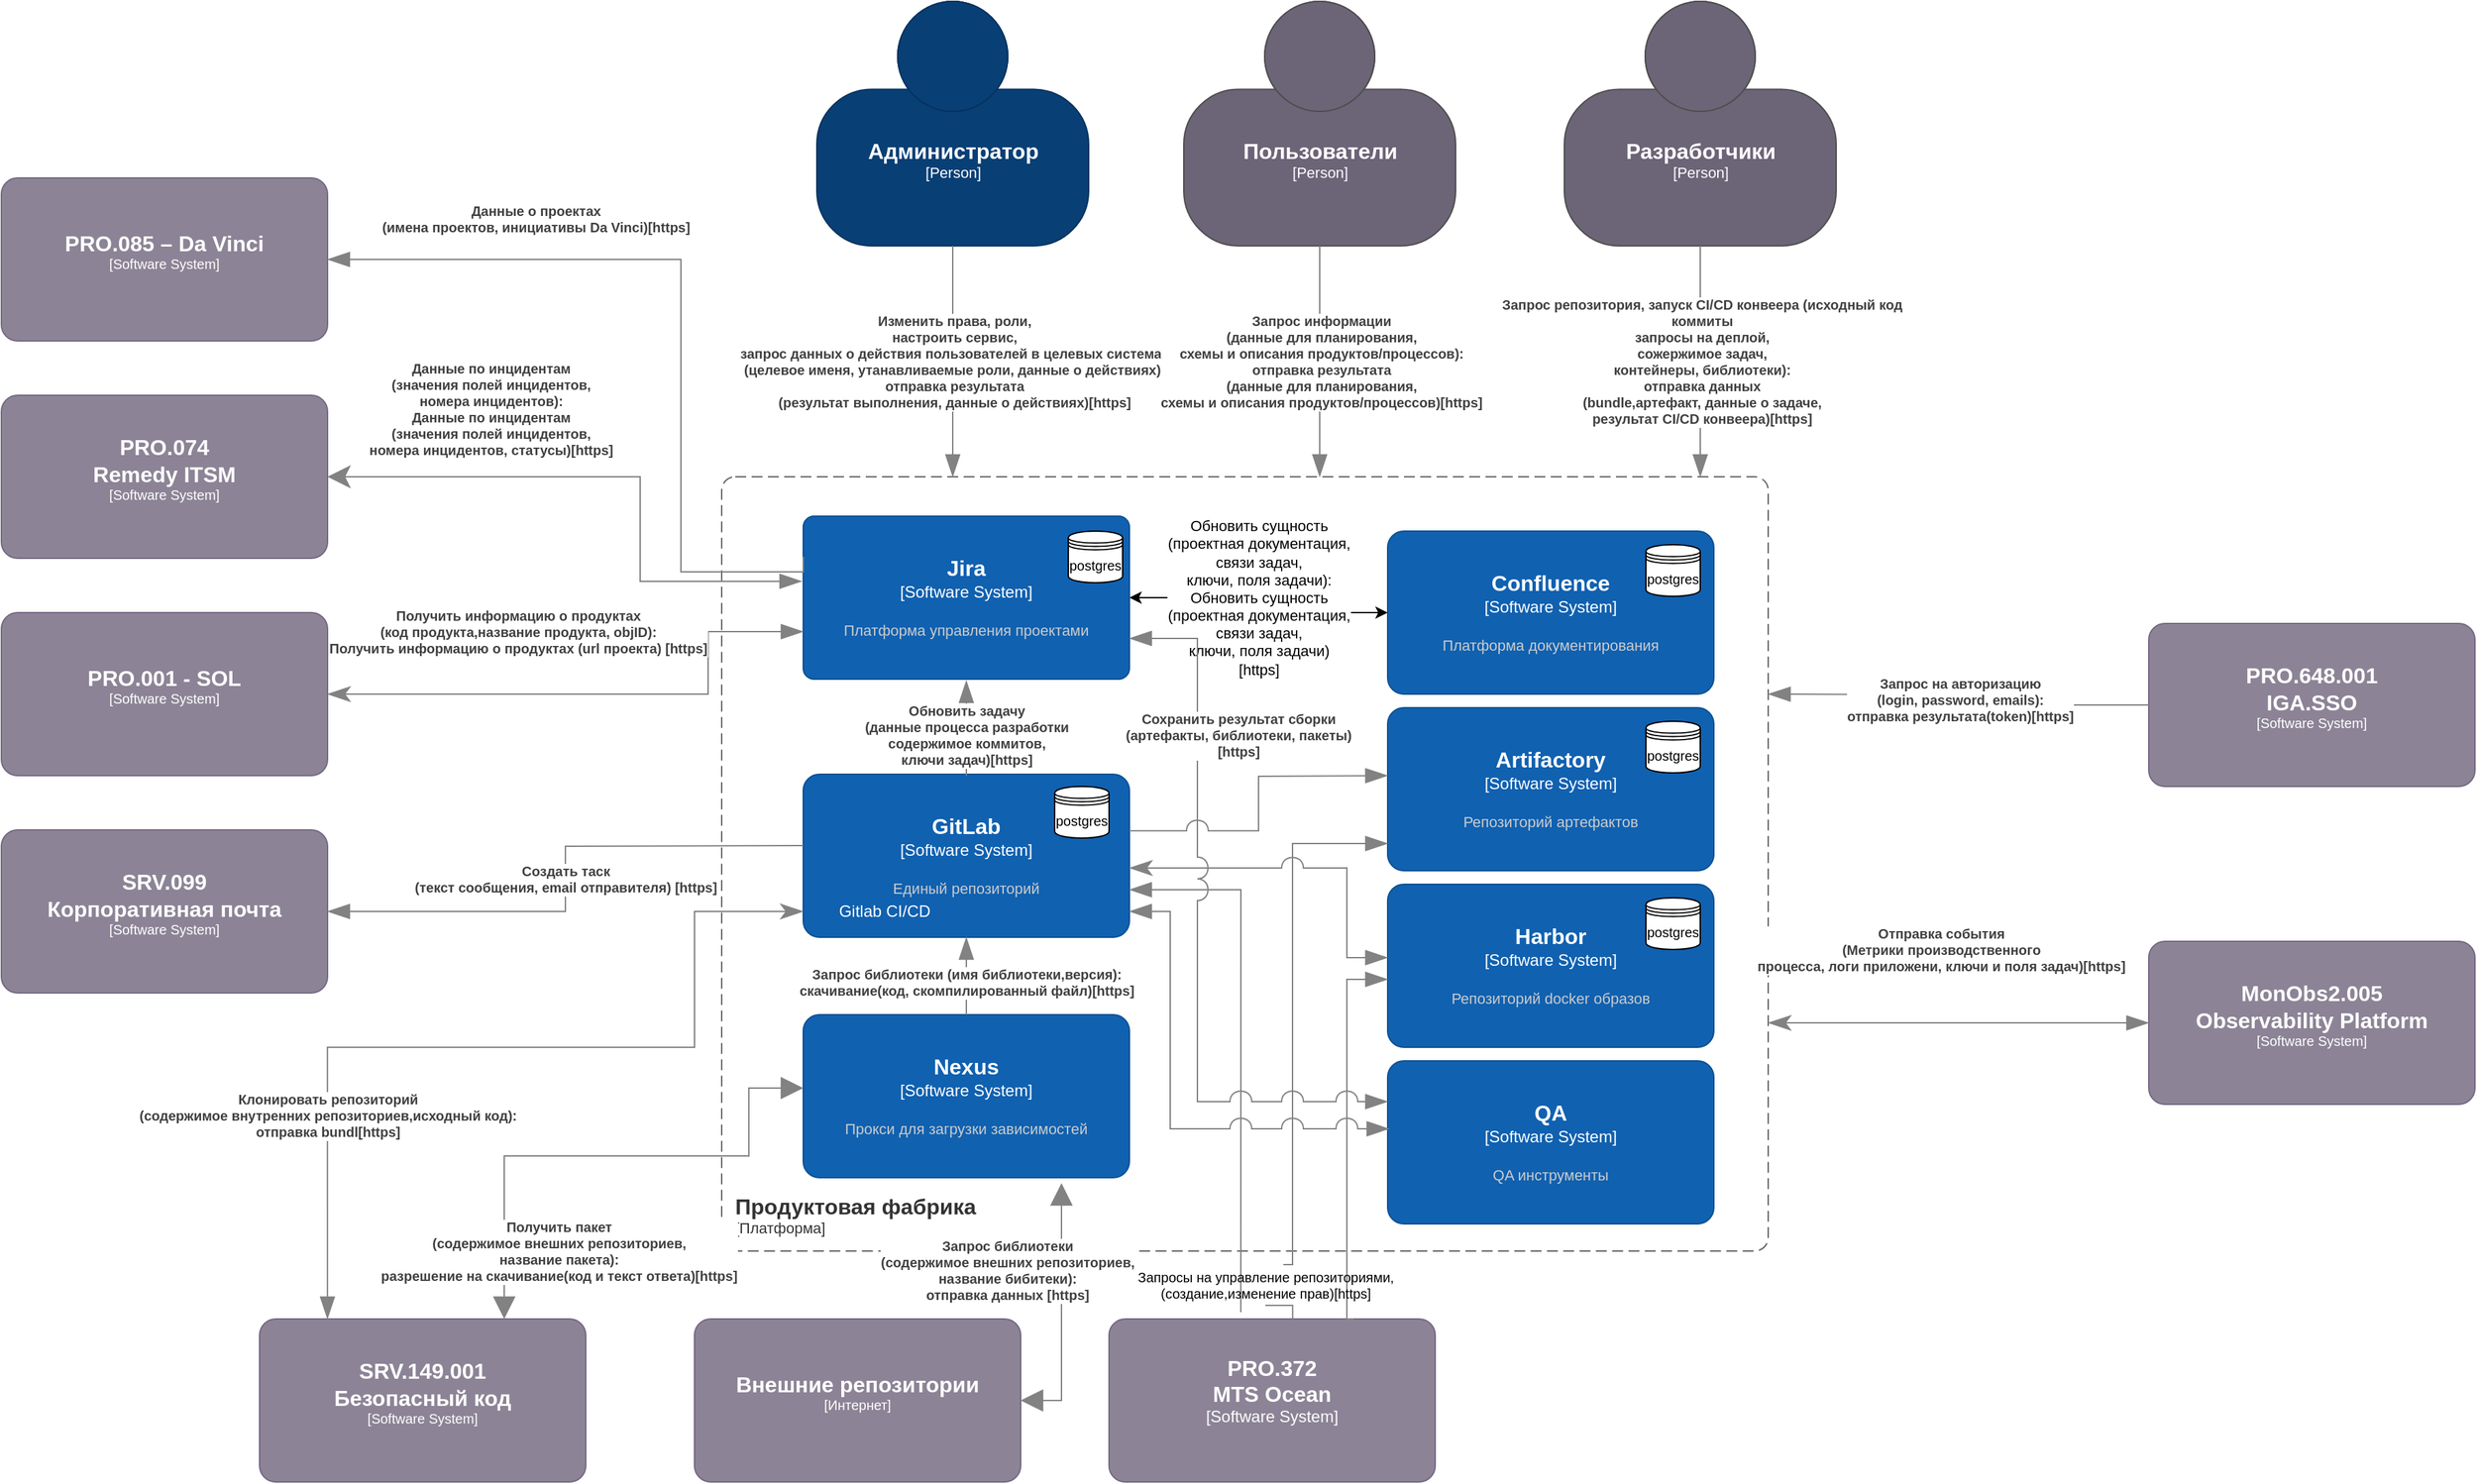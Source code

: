 <mxfile version="15.2.7" type="device"><diagram id="bdyjVua_22HQiuQ1hmFC" name="Страница 1"><mxGraphModel dx="3600" dy="2315" grid="1" gridSize="10" guides="1" tooltips="1" connect="1" arrows="1" fold="1" page="1" pageScale="1" pageWidth="1169" pageHeight="827" math="0" shadow="0"><root><mxCell id="0"/><mxCell id="1" parent="0"/><mxCell id="v95zOFa05S6d8p-nuUvl-1" style="edgeStyle=orthogonalEdgeStyle;rounded=0;orthogonalLoop=1;jettySize=auto;html=1;exitX=1;exitY=0.5;exitDx=0;exitDy=0;exitPerimeter=0;entryX=0;entryY=0.5;entryDx=0;entryDy=0;entryPerimeter=0;startArrow=classic;startFill=1;" parent="1" source="v95zOFa05S6d8p-nuUvl-3" target="v95zOFa05S6d8p-nuUvl-4" edge="1"><mxGeometry relative="1" as="geometry"/></mxCell><mxCell id="v95zOFa05S6d8p-nuUvl-2" value="Обновить сущность&lt;br&gt;(проектная документация,&lt;br&gt;связи задач,&lt;br&gt;ключи, поля задачи):&lt;br&gt;Обновить сущность&lt;br&gt;(проектная документация,&lt;br&gt;связи задач,&lt;br&gt;ключи, поля задачи)&lt;br&gt;[https]" style="edgeLabel;html=1;align=center;verticalAlign=middle;resizable=0;points=[];" parent="v95zOFa05S6d8p-nuUvl-1" vertex="1" connectable="0"><mxGeometry x="-0.258" y="1" relative="1" as="geometry"><mxPoint x="20" y="1" as="offset"/></mxGeometry></mxCell><object placeholders="1" c4Name="Jira" c4Type="Software System" c4Description="Платформа управления проектами" label="&lt;font style=&quot;font-size: 16px&quot;&gt;&lt;b&gt;%c4Name%&lt;/b&gt;&lt;/font&gt;&lt;div&gt;[%c4Type%]&lt;/div&gt;&lt;br&gt;&lt;div&gt;&lt;font style=&quot;font-size: 11px&quot;&gt;&lt;font color=&quot;#cccccc&quot;&gt;%c4Description%&lt;/font&gt;&lt;/div&gt;" id="v95zOFa05S6d8p-nuUvl-3"><mxCell style="rounded=1;whiteSpace=wrap;html=1;labelBackgroundColor=none;fillColor=#1061B0;fontColor=#ffffff;align=center;arcSize=16;strokeColor=#0D5091;metaEdit=1;resizable=0;points=[[0.25,0,0],[0.5,0,0],[0.75,0,0],[1,0.25,0],[1,0.5,0],[1,0.75,0],[0.75,1,0],[0.5,1,0],[0.25,1,0],[0,0.75,0],[0,0.5,0],[0,0.25,0]];imageWidth=24;absoluteArcSize=1;" parent="1" vertex="1"><mxGeometry x="240" y="169" width="240" height="120" as="geometry"/></mxCell></object><object placeholders="1" c4Name="Confluence" c4Type="Software System" c4Description="Платформа документирования" label="&lt;font style=&quot;font-size: 16px&quot;&gt;&lt;b&gt;%c4Name%&lt;/b&gt;&lt;/font&gt;&lt;div&gt;[%c4Type%]&lt;/div&gt;&lt;br&gt;&lt;div&gt;&lt;font style=&quot;font-size: 11px&quot;&gt;&lt;font color=&quot;#cccccc&quot;&gt;%c4Description%&lt;/font&gt;&lt;/div&gt;" id="v95zOFa05S6d8p-nuUvl-4"><mxCell style="rounded=1;whiteSpace=wrap;html=1;labelBackgroundColor=none;fillColor=#1061B0;fontColor=#ffffff;align=center;arcSize=10;strokeColor=#0D5091;metaEdit=1;resizable=0;points=[[0.25,0,0],[0.5,0,0],[0.75,0,0],[1,0.25,0],[1,0.5,0],[1,0.75,0],[0.75,1,0],[0.5,1,0],[0.25,1,0],[0,0.75,0],[0,0.5,0],[0,0.25,0]];" parent="1" vertex="1"><mxGeometry x="670" y="180" width="240" height="120" as="geometry"/></mxCell></object><object placeholders="1" c4Name="GitLab" c4Type="Software System" c4Description="Единый репозиторий" label="&lt;font style=&quot;font-size: 16px&quot;&gt;&lt;b&gt;%c4Name%&lt;/b&gt;&lt;/font&gt;&lt;div&gt;[%c4Type%]&lt;/div&gt;&lt;br&gt;&lt;div&gt;&lt;font style=&quot;font-size: 11px&quot;&gt;&lt;font color=&quot;#cccccc&quot;&gt;%c4Description%&lt;/font&gt;&lt;/div&gt;" id="v95zOFa05S6d8p-nuUvl-5"><mxCell style="rounded=1;whiteSpace=wrap;html=1;labelBackgroundColor=none;fillColor=#1061B0;fontColor=#ffffff;align=center;arcSize=10;strokeColor=#0D5091;metaEdit=1;resizable=0;points=[[0.25,0,0],[0.5,0,0],[0.75,0,0],[1,0.25,0],[1,0.5,0],[1,0.75,0],[0.75,1,0],[0.5,1,0],[0.25,1,0],[0,0.75,0],[0,0.5,0],[0,0.25,0]];" parent="1" vertex="1"><mxGeometry x="240" y="359" width="240" height="120" as="geometry"/></mxCell></object><object placeholders="1" c4Name="Artifactory" c4Type="Software System" c4Description="Репозиторий артефактов" label="&lt;font style=&quot;font-size: 16px&quot;&gt;&lt;b&gt;%c4Name%&lt;/b&gt;&lt;/font&gt;&lt;div&gt;[%c4Type%]&lt;/div&gt;&lt;br&gt;&lt;div&gt;&lt;font style=&quot;font-size: 11px&quot;&gt;&lt;font color=&quot;#cccccc&quot;&gt;%c4Description%&lt;/font&gt;&lt;/div&gt;" id="v95zOFa05S6d8p-nuUvl-6"><mxCell style="rounded=1;whiteSpace=wrap;html=1;labelBackgroundColor=none;fillColor=#1061B0;fontColor=#ffffff;align=center;arcSize=10;strokeColor=#0D5091;metaEdit=1;resizable=0;points=[[0.25,0,0],[0.5,0,0],[0.75,0,0],[1,0.25,0],[1,0.5,0],[1,0.75,0],[0.75,1,0],[0.5,1,0],[0.25,1,0],[0,0.75,0],[0,0.5,0],[0,0.25,0]];" parent="1" vertex="1"><mxGeometry x="670" y="310" width="240" height="120" as="geometry"/></mxCell></object><object placeholders="1" c4Name="Nexus" c4Type="Software System" c4Description="Прокси для загрузки зависимостей" label="&lt;font style=&quot;font-size: 16px&quot;&gt;&lt;b&gt;%c4Name%&lt;/b&gt;&lt;/font&gt;&lt;div&gt;[%c4Type%]&lt;/div&gt;&lt;br&gt;&lt;div&gt;&lt;font style=&quot;font-size: 11px&quot;&gt;&lt;font color=&quot;#cccccc&quot;&gt;%c4Description%&lt;/font&gt;&lt;/div&gt;" id="v95zOFa05S6d8p-nuUvl-7"><mxCell style="rounded=1;whiteSpace=wrap;html=1;labelBackgroundColor=none;fillColor=#1061B0;fontColor=#ffffff;align=center;arcSize=10;strokeColor=#0D5091;metaEdit=1;resizable=0;points=[[0.25,0,0],[0.5,0,0],[0.75,0,0],[1,0.25,0],[1,0.5,0],[1,0.75,0],[0.75,1,0],[0.5,1,0],[0.25,1,0],[0,0.75,0],[0,0.5,0],[0,0.25,0]];" parent="1" vertex="1"><mxGeometry x="240" y="536" width="240" height="120" as="geometry"/></mxCell></object><object placeholders="1" c4Name="Harbor" c4Type="Software System" c4Description="Репозиторий docker образов" label="&lt;font style=&quot;font-size: 16px&quot;&gt;&lt;b&gt;%c4Name%&lt;/b&gt;&lt;/font&gt;&lt;div&gt;[%c4Type%]&lt;/div&gt;&lt;br&gt;&lt;div&gt;&lt;font style=&quot;font-size: 11px&quot;&gt;&lt;font color=&quot;#cccccc&quot;&gt;%c4Description%&lt;/font&gt;&lt;/div&gt;" id="v95zOFa05S6d8p-nuUvl-8"><mxCell style="rounded=1;whiteSpace=wrap;html=1;labelBackgroundColor=none;fillColor=#1061B0;fontColor=#ffffff;align=center;arcSize=10;strokeColor=#0D5091;metaEdit=1;resizable=0;points=[[0.25,0,0],[0.5,0,0],[0.75,0,0],[1,0.25,0],[1,0.5,0],[1,0.75,0],[0.75,1,0],[0.5,1,0],[0.25,1,0],[0,0.75,0],[0,0.5,0],[0,0.25,0]];" parent="1" vertex="1"><mxGeometry x="670" y="440" width="240" height="120" as="geometry"/></mxCell></object><object placeholders="1" c4Type="Relationship" c4Description="Запрос библиотеки (имя библиотеки,версия): &#10;скачивание(код, скомпилированный файл)[https]" label="&lt;div style=&quot;text-align: left&quot;&gt;&lt;div style=&quot;text-align: center&quot;&gt;&lt;b&gt;%c4Description%&lt;/b&gt;&lt;/div&gt;" id="v95zOFa05S6d8p-nuUvl-11"><mxCell style="endArrow=blockThin;html=1;fontSize=10;fontColor=#404040;strokeWidth=1;endFill=1;strokeColor=#828282;elbow=vertical;metaEdit=1;endSize=14;startSize=14;jumpStyle=arc;jumpSize=16;rounded=0;edgeStyle=orthogonalEdgeStyle;exitX=0.5;exitY=0;exitDx=0;exitDy=0;exitPerimeter=0;entryX=0.5;entryY=1;entryDx=0;entryDy=0;entryPerimeter=0;" parent="1" source="v95zOFa05S6d8p-nuUvl-7" target="v95zOFa05S6d8p-nuUvl-5" edge="1"><mxGeometry x="-0.161" width="240" relative="1" as="geometry"><mxPoint x="410" y="390" as="sourcePoint"/><mxPoint x="650" y="390" as="targetPoint"/><mxPoint as="offset"/></mxGeometry></mxCell></object><object placeholders="1" c4Name="Продуктовая фабрика" c4Type="SystemScopeBoundary" c4Application="Платформа" label="&lt;font style=&quot;font-size: 16px&quot;&gt;&lt;b&gt;&lt;div style=&quot;text-align: left&quot;&gt;%c4Name%&lt;/div&gt;&lt;/b&gt;&lt;/font&gt;&lt;div style=&quot;text-align: left&quot;&gt;[%c4Application%]&lt;/div&gt;" id="v95zOFa05S6d8p-nuUvl-12"><mxCell style="rounded=1;fontSize=11;whiteSpace=wrap;html=1;dashed=1;arcSize=20;fillColor=none;strokeColor=#666666;fontColor=#333333;labelBackgroundColor=none;align=left;verticalAlign=bottom;labelBorderColor=none;spacingTop=0;spacing=10;dashPattern=8 4;metaEdit=1;rotatable=0;perimeter=rectanglePerimeter;noLabel=0;labelPadding=0;allowArrows=0;connectable=0;expand=0;recursiveResize=0;editable=1;pointerEvents=0;absoluteArcSize=1;points=[[0.25,0,0],[0.5,0,0],[0.75,0,0],[1,0.25,0],[1,0.5,0],[1,0.75,0],[0.75,1,0],[0.5,1,0],[0.25,1,0],[0,0.75,0],[0,0.5,0],[0,0.25,0]];" parent="1" vertex="1"><mxGeometry x="180" y="140" width="770" height="570" as="geometry"/></mxCell></object><object placeholders="1" c4Name="PRO.372&#10;MTS Ocean" c4Type="Software System" c4Description="" label="&lt;font style=&quot;font-size: 16px&quot;&gt;&lt;b&gt;%c4Name%&lt;/b&gt;&lt;/font&gt;&lt;div&gt;[%c4Type%]&lt;/div&gt;&lt;br&gt;&lt;div&gt;&lt;font style=&quot;font-size: 11px&quot;&gt;&lt;font color=&quot;#cccccc&quot;&gt;%c4Description%&lt;/font&gt;&lt;/div&gt;" id="v95zOFa05S6d8p-nuUvl-13"><mxCell style="rounded=1;whiteSpace=wrap;html=1;labelBackgroundColor=none;fillColor=#8C8496;fontColor=#ffffff;align=center;arcSize=10;strokeColor=#736782;metaEdit=1;resizable=0;points=[[0.25,0,0],[0.5,0,0],[0.75,0,0],[1,0.25,0],[1,0.5,0],[1,0.75,0],[0.75,1,0],[0.5,1,0],[0.25,1,0],[0,0.75,0],[0,0.5,0],[0,0.25,0]];" parent="1" vertex="1"><mxGeometry x="465" y="760" width="240" height="120" as="geometry"/></mxCell></object><object placeholders="1" c4Type="Relationship" id="v95zOFa05S6d8p-nuUvl-14"><mxCell style="endArrow=blockThin;html=1;fontSize=10;fontColor=#404040;strokeWidth=1;endFill=1;strokeColor=#828282;elbow=vertical;metaEdit=1;endSize=14;startSize=14;jumpStyle=arc;jumpSize=16;rounded=0;edgeStyle=orthogonalEdgeStyle;exitX=0.404;exitY=-0.042;exitDx=0;exitDy=0;exitPerimeter=0;" parent="1" source="v95zOFa05S6d8p-nuUvl-13" target="v95zOFa05S6d8p-nuUvl-5" edge="1"><mxGeometry width="240" relative="1" as="geometry"><mxPoint x="410" y="760" as="sourcePoint"/><mxPoint x="650" y="760" as="targetPoint"/><Array as="points"><mxPoint x="562" y="444"/></Array></mxGeometry></mxCell></object><object placeholders="1" c4Type="Relationship" id="v95zOFa05S6d8p-nuUvl-15"><mxCell style="endArrow=blockThin;html=1;fontSize=10;fontColor=#404040;strokeWidth=1;endFill=1;strokeColor=#828282;elbow=vertical;metaEdit=1;endSize=14;startSize=14;jumpStyle=arc;jumpSize=16;rounded=0;edgeStyle=orthogonalEdgeStyle;exitX=0.563;exitY=0;exitDx=0;exitDy=0;exitPerimeter=0;startArrow=none;" parent="1" source="v95zOFa05S6d8p-nuUvl-17" edge="1"><mxGeometry width="240" relative="1" as="geometry"><mxPoint x="600" y="740" as="sourcePoint"/><mxPoint x="670" y="410" as="targetPoint"/><Array as="points"><mxPoint x="600" y="410"/></Array></mxGeometry></mxCell></object><object placeholders="1" c4Type="Relationship" id="v95zOFa05S6d8p-nuUvl-16"><mxCell style="endArrow=blockThin;html=1;fontSize=10;fontColor=#404040;strokeWidth=1;endFill=1;strokeColor=#828282;elbow=vertical;metaEdit=1;endSize=14;startSize=14;jumpStyle=arc;jumpSize=16;rounded=0;edgeStyle=orthogonalEdgeStyle;exitX=0.75;exitY=0;exitDx=0;exitDy=0;exitPerimeter=0;" parent="1" source="v95zOFa05S6d8p-nuUvl-13" edge="1"><mxGeometry width="240" relative="1" as="geometry"><mxPoint x="410" y="760" as="sourcePoint"/><mxPoint x="670" y="510" as="targetPoint"/><Array as="points"><mxPoint x="640" y="760"/><mxPoint x="640" y="510"/><mxPoint x="670" y="510"/></Array></mxGeometry></mxCell></object><object placeholders="1" c4Name="Внешние репозитории" c4Type="Интернет" c4Description="" label="&lt;font style=&quot;font-size: 16px&quot;&gt;&lt;b&gt;%c4Name%&lt;/b&gt;&lt;/font&gt;&lt;div&gt;[%c4Type%]&lt;/div&gt;&lt;br&gt;&lt;div&gt;&lt;font style=&quot;font-size: 11px&quot;&gt;&lt;font color=&quot;#cccccc&quot;&gt;%c4Description%&lt;/font&gt;&lt;/div&gt;" id="v95zOFa05S6d8p-nuUvl-18"><mxCell style="rounded=1;whiteSpace=wrap;html=1;labelBackgroundColor=none;fillColor=#8C8496;fontColor=#ffffff;align=center;arcSize=10;strokeColor=#736782;metaEdit=1;resizable=0;points=[[0.25,0,0],[0.5,0,0],[0.75,0,0],[1,0.25,0],[1,0.5,0],[1,0.75,0],[0.75,1,0],[0.5,1,0],[0.25,1,0],[0,0.75,0],[0,0.5,0],[0,0.25,0]];fontSize=10;" parent="1" vertex="1"><mxGeometry x="160" y="760" width="240" height="120" as="geometry"/></mxCell></object><object placeholders="1" c4Name="SRV.149.001&#10;Безопасный код" c4Type="Software System" c4Description="" label="&lt;font style=&quot;font-size: 16px&quot;&gt;&lt;b&gt;%c4Name%&lt;/b&gt;&lt;/font&gt;&lt;div&gt;[%c4Type%]&lt;/div&gt;&lt;br&gt;&lt;div&gt;&lt;font style=&quot;font-size: 11px&quot;&gt;&lt;font color=&quot;#cccccc&quot;&gt;%c4Description%&lt;/font&gt;&lt;/div&gt;" id="v95zOFa05S6d8p-nuUvl-19"><mxCell style="rounded=1;whiteSpace=wrap;html=1;labelBackgroundColor=none;fillColor=#8C8496;fontColor=#ffffff;align=center;arcSize=10;strokeColor=#736782;metaEdit=1;resizable=0;points=[[0.25,0,0],[0.5,0,0],[0.75,0,0],[1,0.25,0],[1,0.5,0],[1,0.75,0],[0.75,1,0],[0.5,1,0],[0.25,1,0],[0,0.75,0],[0,0.5,0],[0,0.25,0]];fontSize=10;" parent="1" vertex="1"><mxGeometry x="-160" y="760" width="240" height="120" as="geometry"/></mxCell></object><object placeholders="1" c4Name="SRV.099&#10;Корпоративная почта" c4Type="Software System" c4Description="" label="&lt;font style=&quot;font-size: 16px&quot;&gt;&lt;b&gt;%c4Name%&lt;/b&gt;&lt;/font&gt;&lt;div&gt;[%c4Type%]&lt;/div&gt;&lt;br&gt;&lt;div&gt;&lt;font style=&quot;font-size: 11px&quot;&gt;&lt;font color=&quot;#cccccc&quot;&gt;%c4Description%&lt;/font&gt;&lt;/div&gt;" id="v95zOFa05S6d8p-nuUvl-20"><mxCell style="rounded=1;whiteSpace=wrap;html=1;labelBackgroundColor=none;fillColor=#8C8496;fontColor=#ffffff;align=center;arcSize=10;strokeColor=#736782;metaEdit=1;resizable=0;points=[[0.25,0,0],[0.5,0,0],[0.75,0,0],[1,0.25,0],[1,0.5,0],[1,0.75,0],[0.75,1,0],[0.5,1,0],[0.25,1,0],[0,0.75,0],[0,0.5,0],[0,0.25,0]];fontSize=10;" parent="1" vertex="1"><mxGeometry x="-350" y="400" width="240" height="120" as="geometry"/></mxCell></object><object placeholders="1" c4Name="PRO.001 - SOL" c4Type="Software System" c4Description="" label="&lt;font style=&quot;font-size: 16px&quot;&gt;&lt;b&gt;%c4Name%&lt;/b&gt;&lt;/font&gt;&lt;div&gt;[%c4Type%]&lt;/div&gt;&lt;br&gt;&lt;div&gt;&lt;font style=&quot;font-size: 11px&quot;&gt;&lt;font color=&quot;#cccccc&quot;&gt;%c4Description%&lt;/font&gt;&lt;/div&gt;" id="v95zOFa05S6d8p-nuUvl-21"><mxCell style="rounded=1;whiteSpace=wrap;html=1;labelBackgroundColor=none;fillColor=#8C8496;fontColor=#ffffff;align=center;arcSize=10;strokeColor=#736782;metaEdit=1;resizable=0;points=[[0.25,0,0],[0.5,0,0],[0.75,0,0],[1,0.25,0],[1,0.5,0],[1,0.75,0],[0.75,1,0],[0.5,1,0],[0.25,1,0],[0,0.75,0],[0,0.5,0],[0,0.25,0]];fontSize=10;" parent="1" vertex="1"><mxGeometry x="-350" y="240" width="240" height="120" as="geometry"/></mxCell></object><object placeholders="1" c4Name="PRO.074&#10;Remedy ITSM" c4Type="Software System" c4Description="" label="&lt;font style=&quot;font-size: 16px&quot;&gt;&lt;b&gt;%c4Name%&lt;/b&gt;&lt;/font&gt;&lt;div&gt;[%c4Type%]&lt;/div&gt;&lt;br&gt;&lt;div&gt;&lt;font style=&quot;font-size: 11px&quot;&gt;&lt;font color=&quot;#cccccc&quot;&gt;%c4Description%&lt;/font&gt;&lt;/div&gt;" id="v95zOFa05S6d8p-nuUvl-22"><mxCell style="rounded=1;whiteSpace=wrap;html=1;labelBackgroundColor=none;fillColor=#8C8496;fontColor=#ffffff;align=center;arcSize=10;strokeColor=#736782;metaEdit=1;resizable=0;points=[[0.25,0,0],[0.5,0,0],[0.75,0,0],[1,0.25,0],[1,0.5,0],[1,0.75,0],[0.75,1,0],[0.5,1,0],[0.25,1,0],[0,0.75,0],[0,0.5,0],[0,0.25,0]];fontSize=10;" parent="1" vertex="1"><mxGeometry x="-350" y="80" width="240" height="120" as="geometry"/></mxCell></object><object placeholders="1" c4Name="PRO.085 – Da Vinci" c4Type="Software System" c4Description="" label="&lt;font style=&quot;font-size: 16px&quot;&gt;&lt;b&gt;%c4Name%&lt;/b&gt;&lt;/font&gt;&lt;div&gt;[%c4Type%]&lt;/div&gt;&lt;br&gt;&lt;div&gt;&lt;font style=&quot;font-size: 11px&quot;&gt;&lt;font color=&quot;#cccccc&quot;&gt;%c4Description%&lt;/font&gt;&lt;/div&gt;" id="v95zOFa05S6d8p-nuUvl-23"><mxCell style="rounded=1;whiteSpace=wrap;html=1;labelBackgroundColor=none;fillColor=#8C8496;fontColor=#ffffff;align=center;arcSize=10;strokeColor=#736782;metaEdit=1;resizable=0;points=[[0.25,0,0],[0.5,0,0],[0.75,0,0],[1,0.25,0],[1,0.5,0],[1,0.75,0],[0.75,1,0],[0.5,1,0],[0.25,1,0],[0,0.75,0],[0,0.5,0],[0,0.25,0]];fontSize=10;" parent="1" vertex="1"><mxGeometry x="-350" y="-80" width="240" height="120" as="geometry"/></mxCell></object><object placeholders="1" c4Name="Администратор" c4Type="Person" c4Description="" label="&lt;font style=&quot;font-size: 16px&quot;&gt;&lt;b&gt;%c4Name%&lt;/b&gt;&lt;/font&gt;&lt;div&gt;[%c4Type%]&lt;/div&gt;&lt;br&gt;&lt;div&gt;&lt;font style=&quot;font-size: 11px&quot;&gt;&lt;font color=&quot;#cccccc&quot;&gt;%c4Description%&lt;/font&gt;&lt;/div&gt;" id="v95zOFa05S6d8p-nuUvl-24"><mxCell style="html=1;fontSize=11;dashed=0;whitespace=wrap;fillColor=#083F75;strokeColor=#06315C;fontColor=#ffffff;shape=mxgraph.c4.person2;align=center;metaEdit=1;points=[[0.5,0,0],[1,0.5,0],[1,0.75,0],[0.75,1,0],[0.5,1,0],[0.25,1,0],[0,0.75,0],[0,0.5,0]];resizable=0;" parent="1" vertex="1"><mxGeometry x="250" y="-210" width="200" height="180" as="geometry"/></mxCell></object><object placeholders="1" c4Name="Пользователи" c4Type="Person" c4Description="" label="&lt;font style=&quot;font-size: 16px&quot;&gt;&lt;b&gt;%c4Name%&lt;/b&gt;&lt;/font&gt;&lt;div&gt;[%c4Type%]&lt;/div&gt;&lt;br&gt;&lt;div&gt;&lt;font style=&quot;font-size: 11px&quot;&gt;&lt;font color=&quot;#cccccc&quot;&gt;%c4Description%&lt;/font&gt;&lt;/div&gt;" id="v95zOFa05S6d8p-nuUvl-25"><mxCell style="html=1;fontSize=11;dashed=0;whitespace=wrap;fillColor=#6C6477;strokeColor=#4D4D4D;fontColor=#ffffff;shape=mxgraph.c4.person2;align=center;metaEdit=1;points=[[0.5,0,0],[1,0.5,0],[1,0.75,0],[0.75,1,0],[0.5,1,0],[0.25,1,0],[0,0.75,0],[0,0.5,0]];resizable=0;" parent="1" vertex="1"><mxGeometry x="520" y="-210" width="200" height="180" as="geometry"/></mxCell></object><object placeholders="1" c4Name="PRO.648.001&#10;IGA.SSO" c4Type="Software System" c4Description="" label="&lt;font style=&quot;font-size: 16px&quot;&gt;&lt;b&gt;%c4Name%&lt;/b&gt;&lt;/font&gt;&lt;div&gt;[%c4Type%]&lt;/div&gt;&lt;br&gt;&lt;div&gt;&lt;font style=&quot;font-size: 11px&quot;&gt;&lt;font color=&quot;#cccccc&quot;&gt;%c4Description%&lt;/font&gt;&lt;/div&gt;" id="v95zOFa05S6d8p-nuUvl-26"><mxCell style="rounded=1;whiteSpace=wrap;html=1;labelBackgroundColor=none;fillColor=#8C8496;fontColor=#ffffff;align=center;arcSize=10;strokeColor=#736782;metaEdit=1;resizable=0;points=[[0.25,0,0],[0.5,0,0],[0.75,0,0],[1,0.25,0],[1,0.5,0],[1,0.75,0],[0.75,1,0],[0.5,1,0],[0.25,1,0],[0,0.75,0],[0,0.5,0],[0,0.25,0]];fontSize=10;" parent="1" vertex="1"><mxGeometry x="1230" y="248" width="240" height="120" as="geometry"/></mxCell></object><object placeholders="1" c4Name="MonObs2.005&#10;Observability Platform" c4Type="Software System" c4Description="" label="&lt;font style=&quot;font-size: 16px&quot;&gt;&lt;b&gt;%c4Name%&lt;/b&gt;&lt;/font&gt;&lt;div&gt;[%c4Type%]&lt;/div&gt;&lt;br&gt;&lt;div&gt;&lt;font style=&quot;font-size: 11px&quot;&gt;&lt;font color=&quot;#cccccc&quot;&gt;%c4Description%&lt;/font&gt;&lt;/div&gt;" id="v95zOFa05S6d8p-nuUvl-27"><mxCell style="rounded=1;whiteSpace=wrap;html=1;labelBackgroundColor=none;fillColor=#8C8496;fontColor=#ffffff;align=center;arcSize=10;strokeColor=#736782;metaEdit=1;resizable=0;points=[[0.25,0,0],[0.5,0,0],[0.75,0,0],[1,0.25,0],[1,0.5,0],[1,0.75,0],[0.75,1,0],[0.5,1,0],[0.25,1,0],[0,0.75,0],[0,0.5,0],[0,0.25,0]];fontSize=10;" parent="1" vertex="1"><mxGeometry x="1230" y="482" width="240" height="120" as="geometry"/></mxCell></object><object placeholders="1" c4Type="Relationship" c4Description="Запрос на авторизацию &#10;(login, password, emails):&#10;отправка результата(token)[https]" label="&lt;div style=&quot;text-align: left&quot;&gt;&lt;div style=&quot;text-align: center&quot;&gt;&lt;b&gt;%c4Description%&lt;/b&gt;&lt;/div&gt;" id="v95zOFa05S6d8p-nuUvl-28"><mxCell style="endArrow=blockThin;html=1;fontSize=10;fontColor=#404040;strokeWidth=1;endFill=1;strokeColor=#828282;elbow=vertical;metaEdit=1;endSize=14;startSize=14;jumpStyle=arc;jumpSize=16;rounded=0;edgeStyle=orthogonalEdgeStyle;exitX=0;exitY=0.5;exitDx=0;exitDy=0;exitPerimeter=0;" parent="1" source="v95zOFa05S6d8p-nuUvl-26" edge="1"><mxGeometry width="240" relative="1" as="geometry"><mxPoint x="790" y="510" as="sourcePoint"/><mxPoint x="950" y="300" as="targetPoint"/></mxGeometry></mxCell></object><object placeholders="1" c4Type="Relationship" c4Description="Отправка события&#10;(Метрики производственного&#10;процесса, логи приложени, ключи и поля задач)[https]" label="&lt;div style=&quot;text-align: left&quot;&gt;&lt;div style=&quot;text-align: center&quot;&gt;&lt;b&gt;%c4Description%&lt;/b&gt;&lt;/div&gt;" id="v95zOFa05S6d8p-nuUvl-29"><mxCell style="endArrow=blockThin;html=1;fontSize=10;fontColor=#404040;strokeWidth=1;endFill=1;strokeColor=#828282;elbow=vertical;metaEdit=1;endSize=14;startSize=14;jumpStyle=arc;jumpSize=16;rounded=0;edgeStyle=orthogonalEdgeStyle;entryX=0;entryY=0.5;entryDx=0;entryDy=0;entryPerimeter=0;startArrow=classicThin;startFill=1;" parent="1" target="v95zOFa05S6d8p-nuUvl-27" edge="1"><mxGeometry x="-0.097" y="54" width="240" relative="1" as="geometry"><mxPoint x="950" y="542" as="sourcePoint"/><mxPoint x="1030" y="510" as="targetPoint"/><mxPoint as="offset"/></mxGeometry></mxCell></object><object placeholders="1" c4Type="Relationship" c4Description="Клонировать репозиторий &#10;(содержимое внутренних репозиториев,исходный код):&#10;отправка bundl[https]" label="&lt;div style=&quot;text-align: left&quot;&gt;&lt;div style=&quot;text-align: center&quot;&gt;&lt;b&gt;%c4Description%&lt;/b&gt;&lt;/div&gt;" id="v95zOFa05S6d8p-nuUvl-31"><mxCell style="endArrow=blockThin;html=1;fontSize=10;fontColor=#404040;strokeWidth=1;endFill=1;strokeColor=#828282;elbow=vertical;metaEdit=1;endSize=14;startSize=14;jumpStyle=arc;jumpSize=16;rounded=0;edgeStyle=orthogonalEdgeStyle;entryX=0.208;entryY=0;entryDx=0;entryDy=0;entryPerimeter=0;startArrow=classicThin;startFill=1;" parent="1" target="v95zOFa05S6d8p-nuUvl-19" edge="1"><mxGeometry x="0.538" width="240" relative="1" as="geometry"><mxPoint x="240" y="460" as="sourcePoint"/><mxPoint x="-50" y="660" as="targetPoint"/><mxPoint as="offset"/><Array as="points"><mxPoint x="160" y="460"/><mxPoint x="160" y="560"/><mxPoint x="-110" y="560"/></Array></mxGeometry></mxCell></object><object placeholders="1" c4Type="Relationship" c4Description="Получить информацию о продуктах &#10;(код продукта,название продукта, objID): &#10;Получить информацию о продуктах (url проекта) [https]" label="&lt;div style=&quot;text-align: left&quot;&gt;&lt;div style=&quot;text-align: center&quot;&gt;&lt;b&gt;%c4Description%&lt;/b&gt;&lt;/div&gt;" id="v95zOFa05S6d8p-nuUvl-32"><mxCell style="endArrow=blockThin;html=1;fontSize=10;fontColor=#404040;strokeWidth=1;endFill=1;strokeColor=#828282;elbow=vertical;metaEdit=1;endSize=14;startSize=14;jumpStyle=arc;jumpSize=16;rounded=0;edgeStyle=orthogonalEdgeStyle;exitX=1;exitY=0.5;exitDx=0;exitDy=0;exitPerimeter=0;startArrow=classicThin;startFill=1;" parent="1" source="v95zOFa05S6d8p-nuUvl-21" edge="1"><mxGeometry x="-0.293" y="46" width="240" relative="1" as="geometry"><mxPoint x="-340" y="570" as="sourcePoint"/><mxPoint x="240" y="254" as="targetPoint"/><Array as="points"><mxPoint x="170" y="300"/><mxPoint x="170" y="254"/></Array><mxPoint as="offset"/></mxGeometry></mxCell></object><object placeholders="1" c4Type="Relationship" c4Description="Данные по инцидентам &#10;(значения полей инцидентов, &#10;номера инцидентов):&#10;Данные по инцидентам &#10;(значения полей инцидентов, &#10;номера инцидентов, статусы)[https]" label="&lt;div style=&quot;text-align: left&quot;&gt;&lt;div style=&quot;text-align: center&quot;&gt;&lt;b&gt;%c4Description%&lt;/b&gt;&lt;/div&gt;" id="v95zOFa05S6d8p-nuUvl-34"><mxCell style="endArrow=blockThin;html=1;fontSize=10;fontColor=#404040;strokeWidth=1;endFill=1;strokeColor=#828282;elbow=vertical;metaEdit=1;endSize=14;startSize=14;jumpStyle=arc;jumpSize=16;rounded=0;edgeStyle=orthogonalEdgeStyle;exitX=1;exitY=0.5;exitDx=0;exitDy=0;exitPerimeter=0;entryX=-0.004;entryY=0.308;entryDx=0;entryDy=0;entryPerimeter=0;startArrow=classic;startFill=1;" parent="1" edge="1"><mxGeometry x="-0.437" y="50" width="240" relative="1" as="geometry"><mxPoint x="-110" y="140" as="sourcePoint"/><mxPoint x="239.04" y="216.96" as="targetPoint"/><Array as="points"><mxPoint x="120" y="140"/><mxPoint x="120" y="217"/></Array><mxPoint as="offset"/></mxGeometry></mxCell></object><object placeholders="1" c4Type="Relationship" c4Description="Изменить права, роли, &#10;настроить сервис, &#10;запрос данных о действия пользователей в целевых системах &#10;(целевое именя, утанавливаемые роли, данные о действиях): &#10;отправка результата&#10;(результат выполнения, данные о действиях)[https]" label="&lt;div style=&quot;text-align: left&quot;&gt;&lt;div style=&quot;text-align: center&quot;&gt;&lt;b&gt;%c4Description%&lt;/b&gt;&lt;/div&gt;" id="v95zOFa05S6d8p-nuUvl-36"><mxCell style="endArrow=blockThin;html=1;fontSize=10;fontColor=#404040;strokeWidth=1;endFill=1;strokeColor=#828282;elbow=vertical;metaEdit=1;endSize=14;startSize=14;jumpStyle=arc;jumpSize=16;rounded=0;edgeStyle=orthogonalEdgeStyle;exitX=0.5;exitY=1;exitDx=0;exitDy=0;exitPerimeter=0;" parent="1" source="v95zOFa05S6d8p-nuUvl-24" edge="1"><mxGeometry width="240" relative="1" as="geometry"><mxPoint x="60" y="-190" as="sourcePoint"/><mxPoint x="350" y="140" as="targetPoint"/></mxGeometry></mxCell></object><object placeholders="1" c4Type="Relationship" c4Description="Запрос информации &#10;(данные для планирования,&#10;схемы и описания продуктов/процессов): &#10;отправка результата&#10;(данные для планирования,&#10;схемы и описания продуктов/процессов)[https]" label="&lt;div style=&quot;text-align: left&quot;&gt;&lt;div style=&quot;text-align: center&quot;&gt;&lt;b&gt;%c4Description%&lt;/b&gt;&lt;/div&gt;" id="v95zOFa05S6d8p-nuUvl-37"><mxCell style="endArrow=blockThin;html=1;fontSize=10;fontColor=#404040;strokeWidth=1;endFill=1;strokeColor=#828282;elbow=vertical;metaEdit=1;endSize=14;startSize=14;jumpStyle=arc;jumpSize=16;rounded=0;edgeStyle=orthogonalEdgeStyle;exitX=0.5;exitY=1;exitDx=0;exitDy=0;exitPerimeter=0;" parent="1" source="v95zOFa05S6d8p-nuUvl-25" edge="1"><mxGeometry width="240" relative="1" as="geometry"><mxPoint x="360" y="-200" as="sourcePoint"/><mxPoint x="620" y="140" as="targetPoint"/></mxGeometry></mxCell></object><object placeholders="1" c4Name="Разработчики" c4Type="Person" c4Description="" label="&lt;font style=&quot;font-size: 16px&quot;&gt;&lt;b&gt;%c4Name%&lt;/b&gt;&lt;/font&gt;&lt;div&gt;[%c4Type%]&lt;/div&gt;&lt;br&gt;&lt;div&gt;&lt;font style=&quot;font-size: 11px&quot;&gt;&lt;font color=&quot;#cccccc&quot;&gt;%c4Description%&lt;/font&gt;&lt;/div&gt;" id="v95zOFa05S6d8p-nuUvl-38"><mxCell style="html=1;fontSize=11;dashed=0;whitespace=wrap;fillColor=#6C6477;strokeColor=#4D4D4D;fontColor=#ffffff;shape=mxgraph.c4.person2;align=center;metaEdit=1;points=[[0.5,0,0],[1,0.5,0],[1,0.75,0],[0.75,1,0],[0.5,1,0],[0.25,1,0],[0,0.75,0],[0,0.5,0]];resizable=0;" parent="1" vertex="1"><mxGeometry x="800" y="-210" width="200" height="180" as="geometry"/></mxCell></object><object placeholders="1" c4Type="Relationship" c4Description="Запрос репозитория, запуск CI/CD конвеера (исходный код&#10;коммиты&#10;запросы на деплой,&#10;сожержимое задач,&#10;контейнеры, библиотеки):&#10;отправка данных&#10;(bundle,артефакт, данные о задаче, &#10;результат CI/CD конвеера)[https]" label="&lt;div style=&quot;text-align: left&quot;&gt;&lt;div style=&quot;text-align: center&quot;&gt;&lt;b&gt;%c4Description%&lt;/b&gt;&lt;/div&gt;" id="v95zOFa05S6d8p-nuUvl-39"><mxCell style="endArrow=blockThin;html=1;fontSize=10;fontColor=#404040;strokeWidth=1;endFill=1;strokeColor=#828282;elbow=vertical;metaEdit=1;endSize=14;startSize=14;jumpStyle=arc;jumpSize=16;rounded=0;edgeStyle=orthogonalEdgeStyle;exitX=0.5;exitY=1;exitDx=0;exitDy=0;exitPerimeter=0;" parent="1" source="v95zOFa05S6d8p-nuUvl-38" edge="1"><mxGeometry width="240" relative="1" as="geometry"><mxPoint x="440" y="-210" as="sourcePoint"/><mxPoint x="900" y="140" as="targetPoint"/></mxGeometry></mxCell></object><object placeholders="1" c4Type="Relationship" c4Description="" label="&lt;div style=&quot;text-align: left&quot;&gt;&lt;div style=&quot;text-align: center&quot;&gt;&lt;b&gt;%c4Description%&lt;/b&gt;&lt;/div&gt;" id="v95zOFa05S6d8p-nuUvl-40"><mxCell style="endArrow=blockThin;html=1;fontSize=10;fontColor=#404040;strokeWidth=1;endFill=1;strokeColor=#828282;elbow=vertical;metaEdit=1;endSize=14;startSize=14;jumpStyle=arc;jumpSize=16;rounded=0;edgeStyle=orthogonalEdgeStyle;startArrow=classicThin;startFill=1;" parent="1" source="v95zOFa05S6d8p-nuUvl-5" edge="1"><mxGeometry width="240" relative="1" as="geometry"><mxPoint x="30" y="660" as="sourcePoint"/><mxPoint x="670" y="494" as="targetPoint"/><Array as="points"><mxPoint x="640" y="428"/><mxPoint x="640" y="494"/></Array></mxGeometry></mxCell></object><object placeholders="1" c4Type="Relationship" c4Description="Получить пакет &#10;(содержимое внешних репозиториев,&#10;название пакета): &#10;разрешение на скачивание(код и текст ответа)[https]" label="&lt;div style=&quot;text-align: left&quot;&gt;&lt;div style=&quot;text-align: center&quot;&gt;&lt;b&gt;%c4Description%&lt;/b&gt;&lt;/div&gt;" id="v95zOFa05S6d8p-nuUvl-41"><mxCell style="endArrow=block;html=1;fontSize=10;fontColor=#404040;strokeWidth=1;endFill=1;strokeColor=#828282;elbow=vertical;metaEdit=1;endSize=14;startSize=14;jumpStyle=arc;jumpSize=16;rounded=0;edgeStyle=orthogonalEdgeStyle;entryX=0.75;entryY=0;entryDx=0;entryDy=0;entryPerimeter=0;startArrow=block;startFill=1;" parent="1" target="v95zOFa05S6d8p-nuUvl-19" edge="1"><mxGeometry x="0.744" y="40" width="240" relative="1" as="geometry"><mxPoint x="240" y="590" as="sourcePoint"/><mxPoint x="-30" y="770" as="targetPoint"/><mxPoint as="offset"/><Array as="points"><mxPoint x="200" y="590"/><mxPoint x="200" y="640"/><mxPoint x="20" y="640"/></Array></mxGeometry></mxCell></object><object placeholders="1" c4Name="QA" c4Type="Software System" c4Description="QA инструменты" label="&lt;font style=&quot;font-size: 16px&quot;&gt;&lt;b&gt;%c4Name%&lt;/b&gt;&lt;/font&gt;&lt;div&gt;[%c4Type%]&lt;/div&gt;&lt;br&gt;&lt;div&gt;&lt;font style=&quot;font-size: 11px&quot;&gt;&lt;font color=&quot;#cccccc&quot;&gt;%c4Description%&lt;/font&gt;&lt;/div&gt;" id="v95zOFa05S6d8p-nuUvl-42"><mxCell style="rounded=1;whiteSpace=wrap;html=1;labelBackgroundColor=none;fillColor=#1061B0;fontColor=#ffffff;align=center;arcSize=10;strokeColor=#0D5091;metaEdit=1;resizable=0;points=[[0.25,0,0],[0.5,0,0],[0.75,0,0],[1,0.25,0],[1,0.5,0],[1,0.75,0],[0.75,1,0],[0.5,1,0],[0.25,1,0],[0,0.75,0],[0,0.5,0],[0,0.25,0]];" parent="1" vertex="1"><mxGeometry x="670" y="570" width="240" height="120" as="geometry"/></mxCell></object><object placeholders="1" c4Type="Relationship" id="v95zOFa05S6d8p-nuUvl-43"><mxCell style="endArrow=blockThin;html=1;fontSize=10;fontColor=#404040;strokeWidth=1;endFill=1;strokeColor=#828282;elbow=vertical;metaEdit=1;endSize=14;startSize=14;jumpStyle=arc;jumpSize=16;rounded=0;edgeStyle=orthogonalEdgeStyle;entryX=1;entryY=0.75;entryDx=0;entryDy=0;entryPerimeter=0;exitX=0;exitY=0.25;exitDx=0;exitDy=0;exitPerimeter=0;startArrow=blockThin;startFill=1;" parent="1" source="v95zOFa05S6d8p-nuUvl-42" target="v95zOFa05S6d8p-nuUvl-3" edge="1"><mxGeometry width="240" relative="1" as="geometry"><mxPoint x="571.96" y="764.96" as="sourcePoint"/><mxPoint x="490" y="454" as="targetPoint"/><Array as="points"><mxPoint x="530" y="600"/><mxPoint x="530" y="259"/></Array></mxGeometry></mxCell></object><object placeholders="1" c4Type="Relationship" id="v95zOFa05S6d8p-nuUvl-44"><mxCell style="endArrow=blockThin;html=1;fontSize=10;fontColor=#404040;strokeWidth=1;endFill=1;strokeColor=#828282;elbow=vertical;metaEdit=1;endSize=14;startSize=14;jumpStyle=arc;jumpSize=16;rounded=0;edgeStyle=orthogonalEdgeStyle;startArrow=blockThin;startFill=1;" parent="1" target="v95zOFa05S6d8p-nuUvl-5" edge="1"><mxGeometry width="240" relative="1" as="geometry"><mxPoint x="671" y="620" as="sourcePoint"/><mxPoint x="490" y="280" as="targetPoint"/><Array as="points"><mxPoint x="510" y="620"/><mxPoint x="510" y="460"/></Array></mxGeometry></mxCell></object><object placeholders="1" c4Type="Relationship" c4Description="Данные о проектах&#10;(имена проектов, инициативы Da Vinci)[https]" label="&lt;div style=&quot;text-align: left&quot;&gt;&lt;div style=&quot;text-align: center&quot;&gt;&lt;b&gt;%c4Description%&lt;/b&gt;&lt;/div&gt;" id="v95zOFa05S6d8p-nuUvl-47"><mxCell style="endArrow=blockThin;html=1;fontSize=10;fontColor=#404040;strokeWidth=1;endFill=1;strokeColor=#828282;elbow=vertical;metaEdit=1;endSize=14;startSize=14;jumpStyle=arc;jumpSize=16;rounded=0;edgeStyle=orthogonalEdgeStyle;exitX=0;exitY=0.25;exitDx=0;exitDy=0;exitPerimeter=0;entryX=1;entryY=0.5;entryDx=0;entryDy=0;entryPerimeter=0;" parent="1" source="v95zOFa05S6d8p-nuUvl-3" target="v95zOFa05S6d8p-nuUvl-23" edge="1"><mxGeometry x="0.483" y="-30" width="240" relative="1" as="geometry"><mxPoint x="630" y="60" as="sourcePoint"/><mxPoint x="630" y="150" as="targetPoint"/><Array as="points"><mxPoint x="150" y="210"/><mxPoint x="150" y="-20"/></Array><mxPoint as="offset"/></mxGeometry></mxCell></object><object placeholders="1" c4Type="Relationship" c4Description="Создать таск&#10;(текст сообщения, email отправителя) [https]" label="&lt;div style=&quot;text-align: left&quot;&gt;&lt;div style=&quot;text-align: center&quot;&gt;&lt;b&gt;%c4Description%&lt;/b&gt;&lt;/div&gt;" id="v95zOFa05S6d8p-nuUvl-48"><mxCell style="endArrow=blockThin;html=1;fontSize=10;fontColor=#404040;strokeWidth=1;endFill=1;strokeColor=#828282;elbow=vertical;metaEdit=1;endSize=14;startSize=14;jumpStyle=arc;jumpSize=16;rounded=0;edgeStyle=orthogonalEdgeStyle;exitX=0;exitY=0.5;exitDx=0;exitDy=0;exitPerimeter=0;entryX=1;entryY=0.5;entryDx=0;entryDy=0;entryPerimeter=0;" parent="1" target="v95zOFa05S6d8p-nuUvl-20" edge="1"><mxGeometry width="240" relative="1" as="geometry"><mxPoint x="240" y="411.5" as="sourcePoint"/><mxPoint x="-40" y="403.5" as="targetPoint"/></mxGeometry></mxCell></object><object placeholders="1" c4Type="Relationship" c4Description="Запрос библиотеки &#10;(содержимое внешних репозиториев,&#10;название бибитеки): &#10;отправка данных [https]" label="&lt;div style=&quot;text-align: left&quot;&gt;&lt;div style=&quot;text-align: center&quot;&gt;&lt;b&gt;%c4Description%&lt;/b&gt;&lt;/div&gt;" id="v95zOFa05S6d8p-nuUvl-50"><mxCell style="endArrow=block;html=1;fontSize=10;fontColor=#404040;strokeWidth=1;endFill=1;strokeColor=#828282;elbow=vertical;metaEdit=1;endSize=14;startSize=14;jumpStyle=arc;jumpSize=16;rounded=0;edgeStyle=orthogonalEdgeStyle;startArrow=block;startFill=1;entryX=1;entryY=0.5;entryDx=0;entryDy=0;entryPerimeter=0;" parent="1" target="v95zOFa05S6d8p-nuUvl-18" edge="1"><mxGeometry x="-0.333" y="-40" width="240" relative="1" as="geometry"><mxPoint x="430" y="660" as="sourcePoint"/><mxPoint x="410" y="1200" as="targetPoint"/><mxPoint as="offset"/><Array as="points"><mxPoint x="430" y="820"/></Array></mxGeometry></mxCell></object><mxCell id="v95zOFa05S6d8p-nuUvl-17" value="Запросы на управление репозиториями,&lt;br&gt;(создание,изменение прав)[https]" style="text;html=1;resizable=0;autosize=1;align=center;verticalAlign=middle;points=[];fillColor=none;strokeColor=none;rounded=0;fontSize=10;" parent="1" vertex="1"><mxGeometry x="475" y="720" width="210" height="30" as="geometry"/></mxCell><mxCell id="v95zOFa05S6d8p-nuUvl-51" value="" style="endArrow=none;html=1;fontSize=10;fontColor=#404040;strokeWidth=1;endFill=1;strokeColor=#828282;elbow=vertical;metaEdit=1;endSize=14;startSize=14;jumpStyle=arc;jumpSize=16;rounded=0;edgeStyle=orthogonalEdgeStyle;exitX=0.563;exitY=0;exitDx=0;exitDy=0;exitPerimeter=0;" parent="1" source="v95zOFa05S6d8p-nuUvl-13" target="v95zOFa05S6d8p-nuUvl-17" edge="1"><mxGeometry width="240" relative="1" as="geometry"><mxPoint x="600.12" y="760" as="sourcePoint"/><mxPoint x="670" y="410" as="targetPoint"/><Array as="points"/></mxGeometry></mxCell><object placeholders="1" c4Type="Relationship" c4Description="Обновить задачу &#10;(данные процесса разработки&#10;содержимое коммитов,&#10;ключи задач)[https]" label="&lt;div style=&quot;text-align: left&quot;&gt;&lt;div style=&quot;text-align: center&quot;&gt;&lt;b&gt;%c4Description%&lt;/b&gt;&lt;/div&gt;" id="v95zOFa05S6d8p-nuUvl-52"><mxCell style="endArrow=blockThin;html=1;fontSize=10;fontColor=#404040;strokeWidth=1;endFill=1;strokeColor=#828282;elbow=vertical;metaEdit=1;endSize=14;startSize=14;jumpStyle=arc;jumpSize=16;rounded=0;edgeStyle=orthogonalEdgeStyle;" parent="1" edge="1"><mxGeometry x="-0.143" width="240" relative="1" as="geometry"><mxPoint x="360" y="360" as="sourcePoint"/><mxPoint x="360" y="290" as="targetPoint"/><mxPoint as="offset"/></mxGeometry></mxCell></object><object placeholders="1" c4Type="Relationship" c4Description="Сохранить результат сборки &#10;(артефакты, библиотеки, пакеты)&#10;[https]" label="&lt;div style=&quot;text-align: left&quot;&gt;&lt;div style=&quot;text-align: center&quot;&gt;&lt;b&gt;%c4Description%&lt;/b&gt;&lt;/div&gt;" id="v95zOFa05S6d8p-nuUvl-53"><mxCell style="endArrow=blockThin;html=1;fontSize=10;fontColor=#404040;strokeWidth=1;endFill=1;strokeColor=#828282;elbow=vertical;metaEdit=1;endSize=14;startSize=14;jumpStyle=arc;jumpSize=16;rounded=0;edgeStyle=orthogonalEdgeStyle;exitX=1;exitY=0.347;exitDx=0;exitDy=0;exitPerimeter=0;" parent="1" source="v95zOFa05S6d8p-nuUvl-5" edge="1"><mxGeometry x="0.176" y="34" width="240" relative="1" as="geometry"><mxPoint x="1100" y="1040" as="sourcePoint"/><mxPoint x="670" y="360" as="targetPoint"/><mxPoint x="-15" y="4" as="offset"/></mxGeometry></mxCell></object><mxCell id="v95zOFa05S6d8p-nuUvl-54" value="&lt;font style=&quot;font-size: 10px&quot;&gt;postgres&lt;/font&gt;" style="shape=datastore;whiteSpace=wrap;html=1;" parent="1" vertex="1"><mxGeometry x="425" y="368" width="40" height="38" as="geometry"/></mxCell><mxCell id="v95zOFa05S6d8p-nuUvl-55" value="&lt;font style=&quot;font-size: 10px&quot;&gt;postgres&lt;/font&gt;" style="shape=datastore;whiteSpace=wrap;html=1;" parent="1" vertex="1"><mxGeometry x="860" y="450" width="40" height="38" as="geometry"/></mxCell><mxCell id="v95zOFa05S6d8p-nuUvl-56" value="&lt;font style=&quot;font-size: 10px&quot;&gt;postgres&lt;/font&gt;" style="shape=datastore;whiteSpace=wrap;html=1;" parent="1" vertex="1"><mxGeometry x="860" y="320" width="40" height="38" as="geometry"/></mxCell><mxCell id="v95zOFa05S6d8p-nuUvl-57" value="&lt;font color=&quot;#ffffff&quot;&gt;Gitlab CI/CD&lt;/font&gt;" style="text;html=1;strokeColor=none;fillColor=none;align=center;verticalAlign=middle;whiteSpace=wrap;rounded=0;" parent="1" vertex="1"><mxGeometry x="260" y="450" width="80" height="20" as="geometry"/></mxCell><mxCell id="pTgkKtD2PNQAvZ17Mwnb-1" value="&lt;font style=&quot;font-size: 10px&quot;&gt;postgres&lt;/font&gt;" style="shape=datastore;whiteSpace=wrap;html=1;" vertex="1" parent="1"><mxGeometry x="435" y="180" width="40" height="38" as="geometry"/></mxCell><mxCell id="pTgkKtD2PNQAvZ17Mwnb-2" value="&lt;font style=&quot;font-size: 10px&quot;&gt;postgres&lt;/font&gt;" style="shape=datastore;whiteSpace=wrap;html=1;" vertex="1" parent="1"><mxGeometry x="860" y="190" width="40" height="38" as="geometry"/></mxCell></root></mxGraphModel></diagram></mxfile>